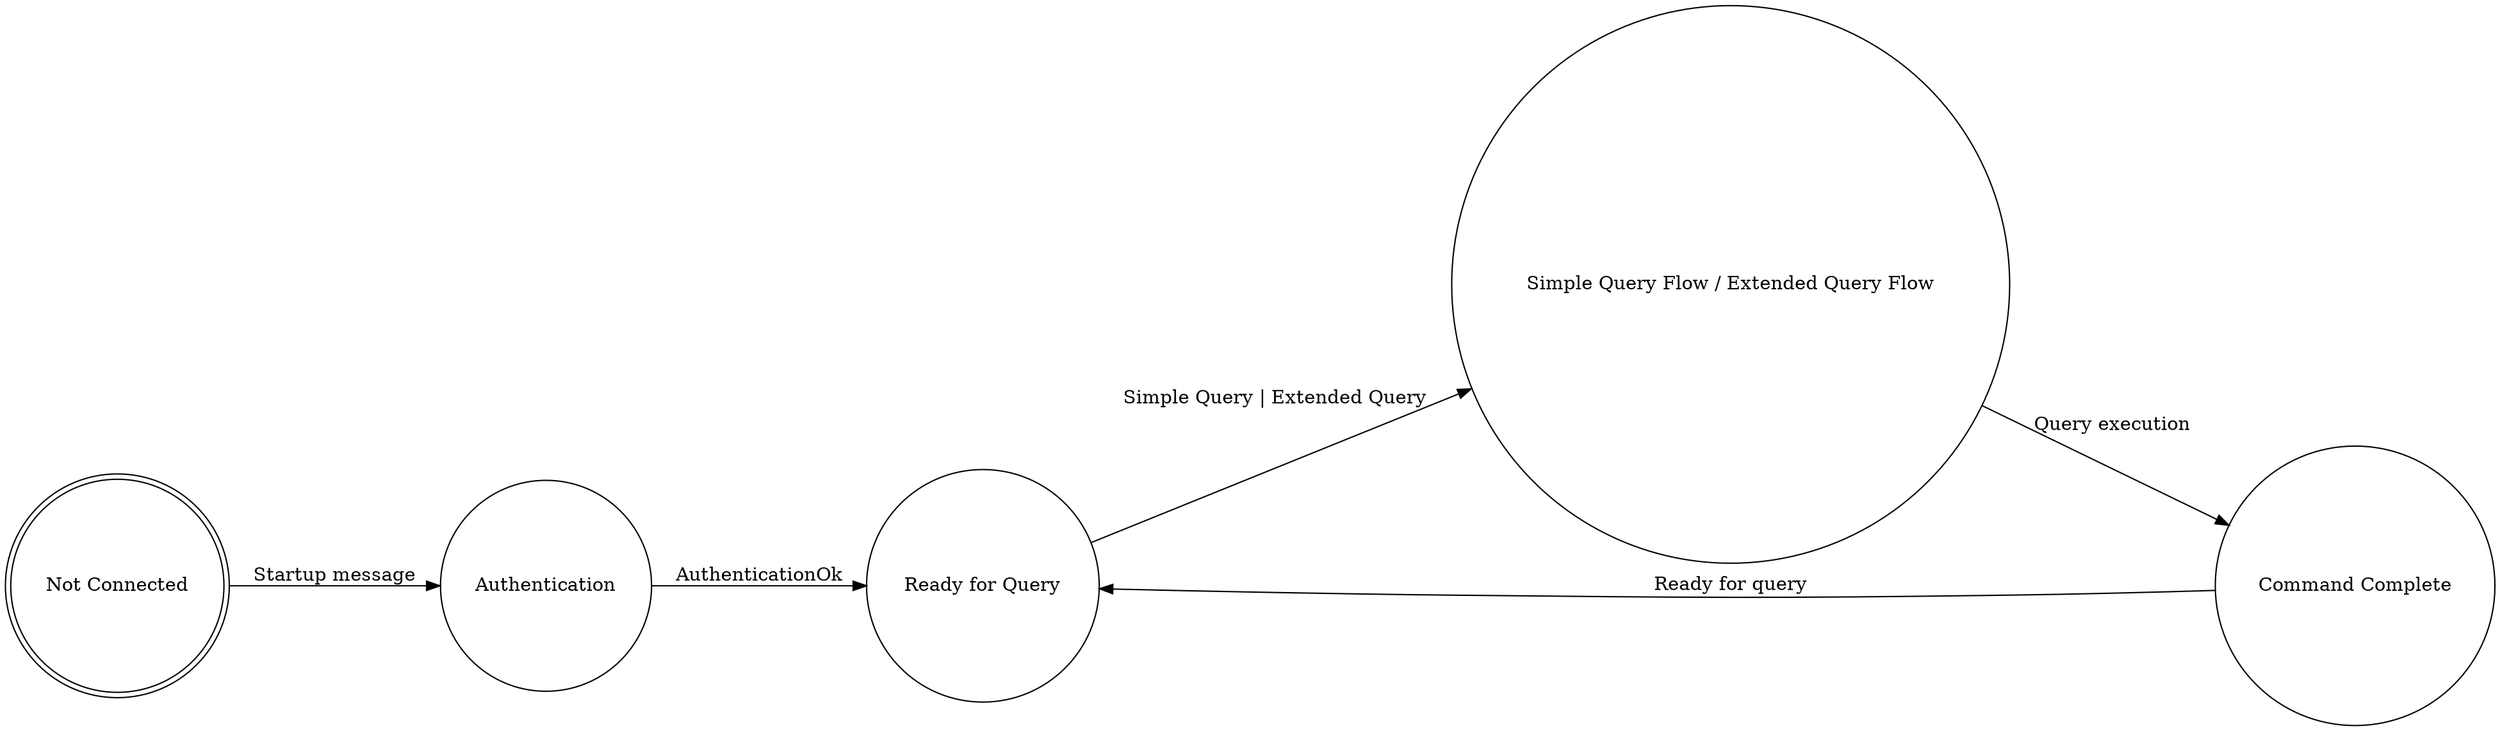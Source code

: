 digraph postgresql_protocol_flow {
  rankdir=LR;
  node [shape = doublecircle]; "Not Connected";
  node [shape = circle];

  "Not Connected" -> "Authentication" [ label = "Startup message" ];
  "Authentication" -> "Ready for Query" [ label = "AuthenticationOk" ];
  "Ready for Query" -> "Simple Query Flow / Extended Query Flow" [ label = "Simple Query | Extended Query" ];
  "Simple Query Flow / Extended Query Flow" -> "Command Complete" [ label = "Query execution" ];
  "Command Complete" -> "Ready for Query" [ label = "Ready for query" ];
}